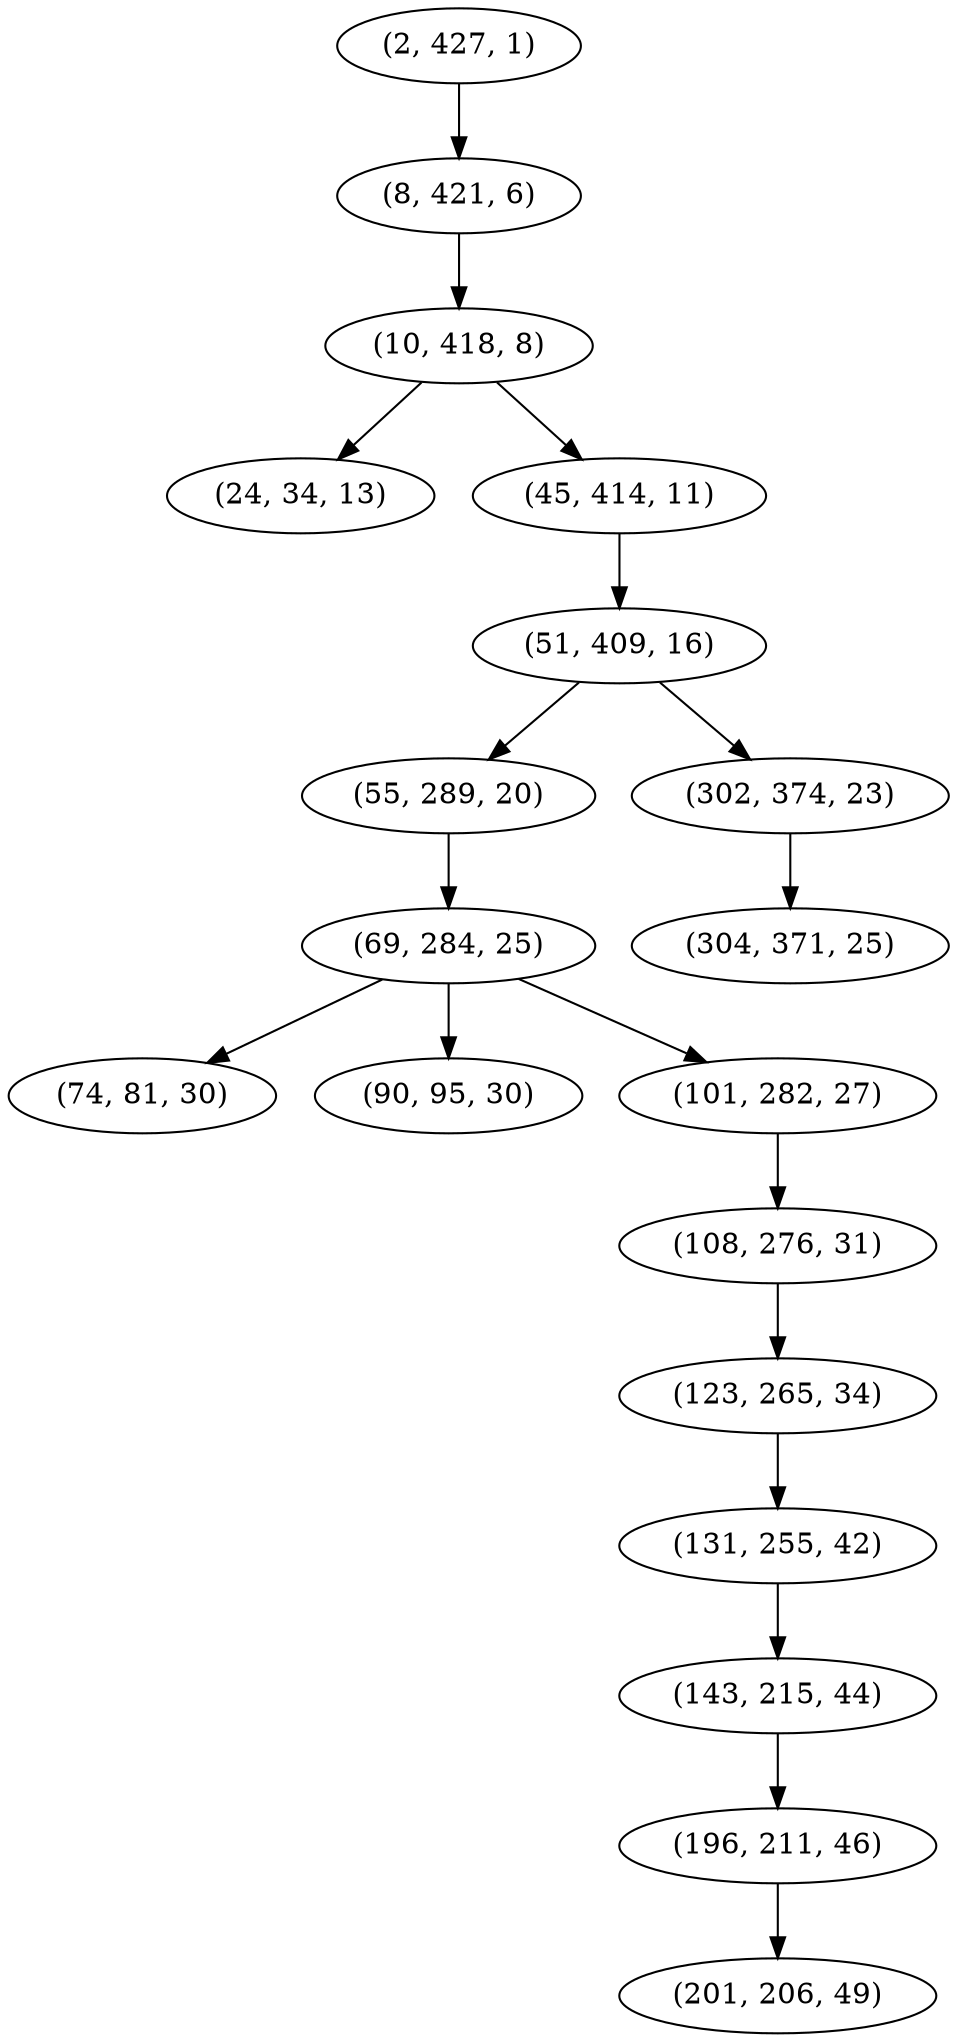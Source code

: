 digraph tree {
    "(2, 427, 1)";
    "(8, 421, 6)";
    "(10, 418, 8)";
    "(24, 34, 13)";
    "(45, 414, 11)";
    "(51, 409, 16)";
    "(55, 289, 20)";
    "(69, 284, 25)";
    "(74, 81, 30)";
    "(90, 95, 30)";
    "(101, 282, 27)";
    "(108, 276, 31)";
    "(123, 265, 34)";
    "(131, 255, 42)";
    "(143, 215, 44)";
    "(196, 211, 46)";
    "(201, 206, 49)";
    "(302, 374, 23)";
    "(304, 371, 25)";
    "(2, 427, 1)" -> "(8, 421, 6)";
    "(8, 421, 6)" -> "(10, 418, 8)";
    "(10, 418, 8)" -> "(24, 34, 13)";
    "(10, 418, 8)" -> "(45, 414, 11)";
    "(45, 414, 11)" -> "(51, 409, 16)";
    "(51, 409, 16)" -> "(55, 289, 20)";
    "(51, 409, 16)" -> "(302, 374, 23)";
    "(55, 289, 20)" -> "(69, 284, 25)";
    "(69, 284, 25)" -> "(74, 81, 30)";
    "(69, 284, 25)" -> "(90, 95, 30)";
    "(69, 284, 25)" -> "(101, 282, 27)";
    "(101, 282, 27)" -> "(108, 276, 31)";
    "(108, 276, 31)" -> "(123, 265, 34)";
    "(123, 265, 34)" -> "(131, 255, 42)";
    "(131, 255, 42)" -> "(143, 215, 44)";
    "(143, 215, 44)" -> "(196, 211, 46)";
    "(196, 211, 46)" -> "(201, 206, 49)";
    "(302, 374, 23)" -> "(304, 371, 25)";
}
